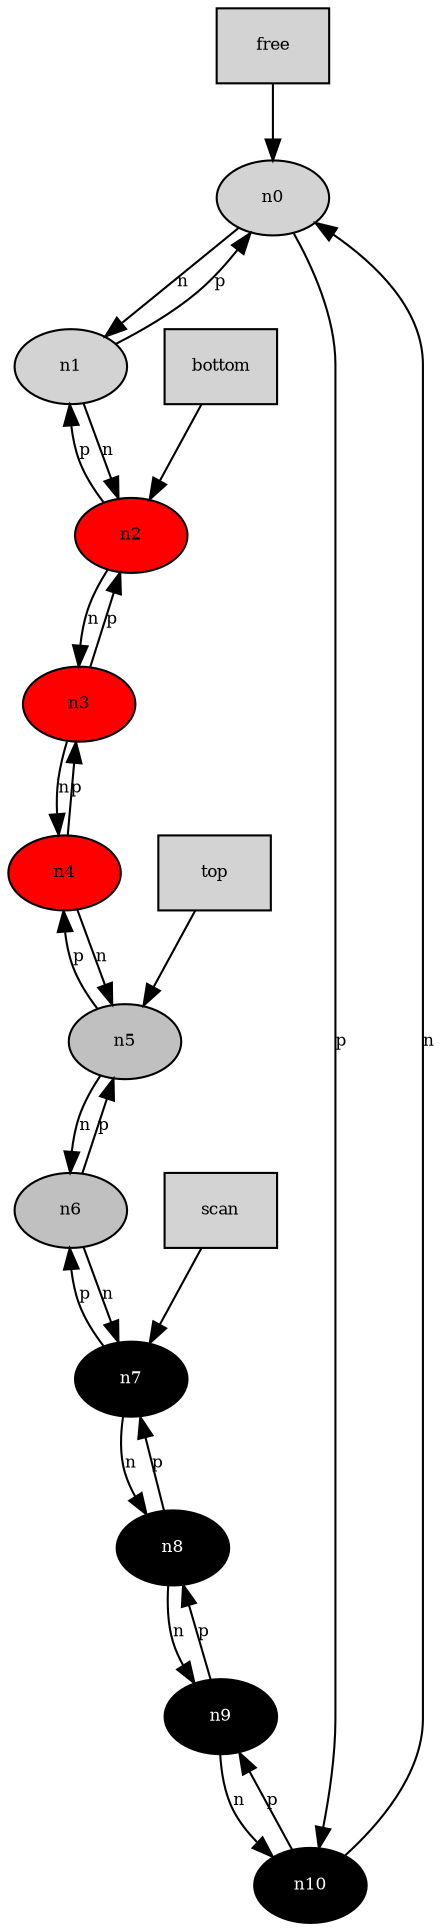 digraph "" {
graph [
#  rankdir = "LR"
];
node [
  fontsize = "8"
  shape = "ellipse"
  style = "filled"
];
edge [
  fontsize = "8"
];
subgraph "nodes" {
"free" [ style="filled" shape="box" ];
"bottom" [ style="filled" shape="box" ];
"top" [ style="filled" shape="box" ];
"scan" [ style="filled" shape="box" ];
"n0" [  ];
"n1" [  ];
"n2" [ fillcolor=red   fontcolor=black ];
"n3" [ fillcolor=red   fontcolor=black ];
"n4" [ fillcolor=red   fontcolor=black ];
"n5" [ fillcolor=grey  fontcolor=black ];
"n6" [ fillcolor=grey  fontcolor=black ];
"n7" [ fillcolor=black fontcolor=white ];
"n8" [ fillcolor=black fontcolor=white ];
"n9" [ fillcolor=black fontcolor=white ];
"n10" [ fillcolor=black fontcolor=white ];
"n0" -> "n1" [ label="n" ];
"n0" -> "n10" [ label="p" ];
"n1" -> "n2" [ label="n" ];
"n1" -> "n0" [ label="p" ];
"n2" -> "n3" [ label="n" ];
"n2" -> "n1" [ label="p" ];
"n3" -> "n4" [ label="n" ];
"n3" -> "n2" [ label="p" ];
"n4" -> "n5" [ label="n" ];
"n4" -> "n3" [ label="p" ];
"n5" -> "n6" [ label="n" ];
"n5" -> "n4" [ label="p" ];
"n6" -> "n7" [ label="n" ];
"n6" -> "n5" [ label="p" ];
"n7" -> "n8" [ label="n" ];
"n7" -> "n6" [ label="p" ];
"n8" -> "n9" [ label="n" ];
"n8" -> "n7" [ label="p" ];
"n9" -> "n10" [ label="n" ];
"n9" -> "n8" [ label="p" ];
"n10" -> "n0" [ label="n" ];
"n10" -> "n9" [ label="p" ];
"free" -> "n0";
"bottom" -> "n2";
"top" -> "n5";
"scan" -> "n7";
}
}

